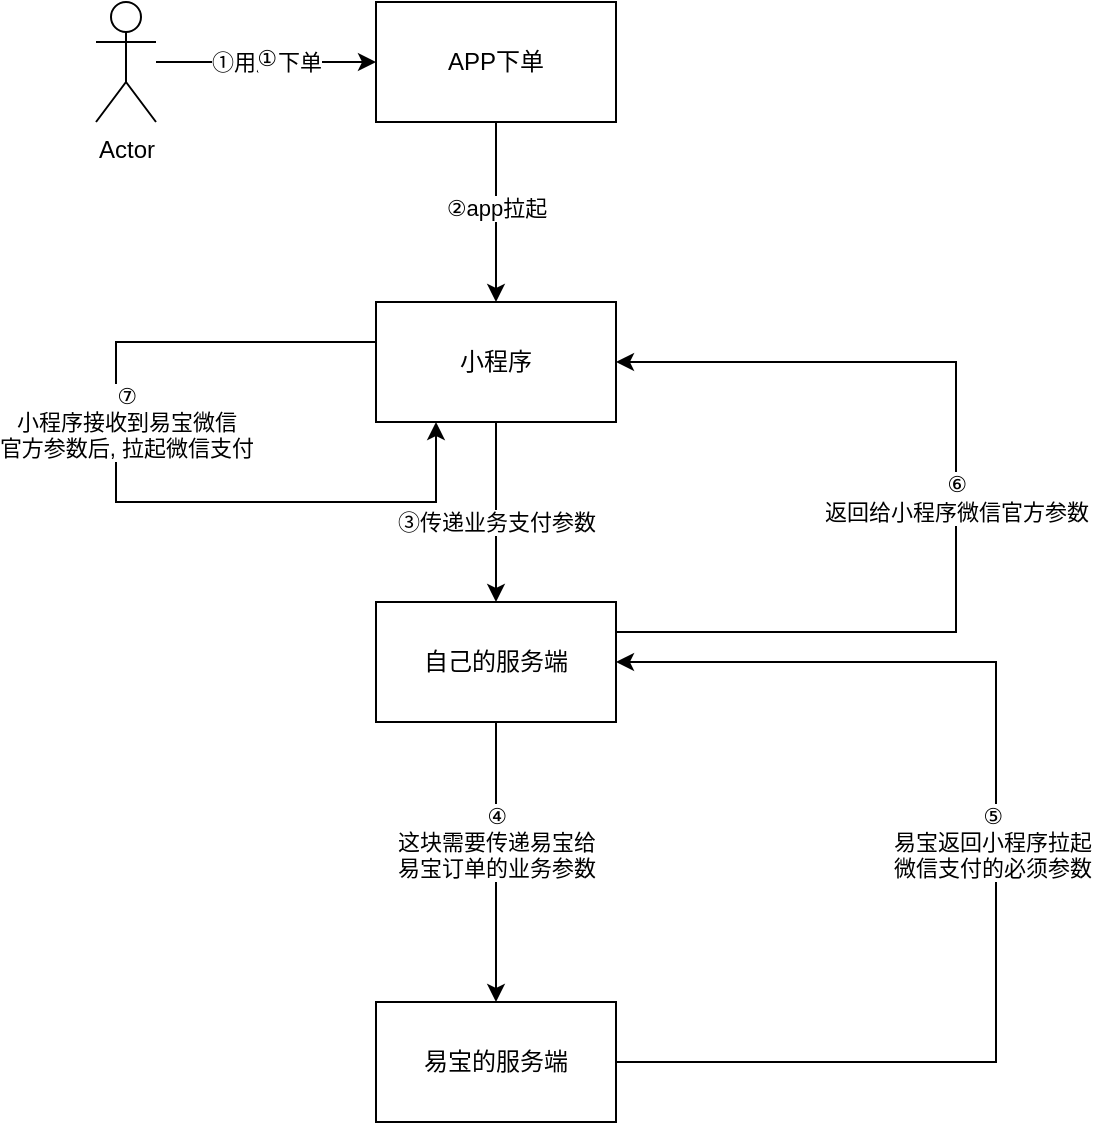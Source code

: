 <mxfile version="14.7.0" type="github">
  <diagram id="viAL2-5dLFXEBhLip2Gy" name="第 1 页">
    <mxGraphModel dx="946" dy="590" grid="1" gridSize="10" guides="1" tooltips="1" connect="1" arrows="1" fold="1" page="1" pageScale="1" pageWidth="827" pageHeight="1169" math="0" shadow="0">
      <root>
        <mxCell id="0" />
        <mxCell id="1" parent="0" />
        <mxCell id="Bczts5irdM7Vs1aImiYU-5" value="" style="edgeStyle=orthogonalEdgeStyle;rounded=0;orthogonalLoop=1;jettySize=auto;html=1;" edge="1" parent="1" source="Bczts5irdM7Vs1aImiYU-1" target="Bczts5irdM7Vs1aImiYU-4">
          <mxGeometry relative="1" as="geometry" />
        </mxCell>
        <mxCell id="Bczts5irdM7Vs1aImiYU-6" value="②app拉起" style="edgeLabel;html=1;align=center;verticalAlign=middle;resizable=0;points=[];" vertex="1" connectable="0" parent="Bczts5irdM7Vs1aImiYU-5">
          <mxGeometry x="-0.525" y="-1" relative="1" as="geometry">
            <mxPoint x="1" y="21" as="offset" />
          </mxGeometry>
        </mxCell>
        <mxCell id="Bczts5irdM7Vs1aImiYU-1" value="APP下单" style="rounded=0;whiteSpace=wrap;html=1;" vertex="1" parent="1">
          <mxGeometry x="320" y="120" width="120" height="60" as="geometry" />
        </mxCell>
        <mxCell id="Bczts5irdM7Vs1aImiYU-3" value="①用户下单" style="edgeStyle=orthogonalEdgeStyle;rounded=0;orthogonalLoop=1;jettySize=auto;html=1;" edge="1" parent="1" source="Bczts5irdM7Vs1aImiYU-2" target="Bczts5irdM7Vs1aImiYU-1">
          <mxGeometry relative="1" as="geometry" />
        </mxCell>
        <mxCell id="Bczts5irdM7Vs1aImiYU-17" value="①" style="edgeLabel;html=1;align=center;verticalAlign=middle;resizable=0;points=[];" connectable="0" vertex="1" parent="Bczts5irdM7Vs1aImiYU-3">
          <mxGeometry y="2" relative="1" as="geometry">
            <mxPoint as="offset" />
          </mxGeometry>
        </mxCell>
        <mxCell id="Bczts5irdM7Vs1aImiYU-2" value="Actor" style="shape=umlActor;verticalLabelPosition=bottom;verticalAlign=top;html=1;outlineConnect=0;" vertex="1" parent="1">
          <mxGeometry x="180" y="120" width="30" height="60" as="geometry" />
        </mxCell>
        <mxCell id="Bczts5irdM7Vs1aImiYU-8" value="" style="edgeStyle=orthogonalEdgeStyle;rounded=0;orthogonalLoop=1;jettySize=auto;html=1;" edge="1" parent="1" source="Bczts5irdM7Vs1aImiYU-4" target="Bczts5irdM7Vs1aImiYU-7">
          <mxGeometry relative="1" as="geometry" />
        </mxCell>
        <mxCell id="Bczts5irdM7Vs1aImiYU-18" value="③传递业务支付参数" style="edgeLabel;html=1;align=center;verticalAlign=middle;resizable=0;points=[];" vertex="1" connectable="0" parent="Bczts5irdM7Vs1aImiYU-8">
          <mxGeometry x="-0.178" y="1" relative="1" as="geometry">
            <mxPoint x="-1" y="13" as="offset" />
          </mxGeometry>
        </mxCell>
        <mxCell id="Bczts5irdM7Vs1aImiYU-4" value="小程序" style="whiteSpace=wrap;html=1;rounded=0;" vertex="1" parent="1">
          <mxGeometry x="320" y="270" width="120" height="60" as="geometry" />
        </mxCell>
        <mxCell id="Bczts5irdM7Vs1aImiYU-10" value="" style="edgeStyle=orthogonalEdgeStyle;rounded=0;orthogonalLoop=1;jettySize=auto;html=1;" edge="1" parent="1" source="Bczts5irdM7Vs1aImiYU-7" target="Bczts5irdM7Vs1aImiYU-9">
          <mxGeometry relative="1" as="geometry" />
        </mxCell>
        <mxCell id="Bczts5irdM7Vs1aImiYU-11" value="④&lt;br&gt;这块需要传递易宝给&lt;br&gt;易宝订单的业务参数" style="edgeLabel;html=1;align=center;verticalAlign=middle;resizable=0;points=[];" vertex="1" connectable="0" parent="Bczts5irdM7Vs1aImiYU-10">
          <mxGeometry x="-0.457" y="-1" relative="1" as="geometry">
            <mxPoint x="1" y="22" as="offset" />
          </mxGeometry>
        </mxCell>
        <mxCell id="Bczts5irdM7Vs1aImiYU-14" value="⑥&lt;br&gt;返回给小程序微信官方参数" style="edgeStyle=orthogonalEdgeStyle;rounded=0;orthogonalLoop=1;jettySize=auto;html=1;exitX=1;exitY=0.25;exitDx=0;exitDy=0;entryX=1;entryY=0.5;entryDx=0;entryDy=0;" edge="1" parent="1" source="Bczts5irdM7Vs1aImiYU-7" target="Bczts5irdM7Vs1aImiYU-4">
          <mxGeometry relative="1" as="geometry">
            <Array as="points">
              <mxPoint x="610" y="435" />
              <mxPoint x="610" y="300" />
            </Array>
          </mxGeometry>
        </mxCell>
        <mxCell id="Bczts5irdM7Vs1aImiYU-7" value="自己的服务端" style="whiteSpace=wrap;html=1;rounded=0;" vertex="1" parent="1">
          <mxGeometry x="320" y="420" width="120" height="60" as="geometry" />
        </mxCell>
        <mxCell id="Bczts5irdM7Vs1aImiYU-12" style="edgeStyle=orthogonalEdgeStyle;rounded=0;orthogonalLoop=1;jettySize=auto;html=1;exitX=1;exitY=0.5;exitDx=0;exitDy=0;entryX=1;entryY=0.5;entryDx=0;entryDy=0;" edge="1" parent="1" source="Bczts5irdM7Vs1aImiYU-9" target="Bczts5irdM7Vs1aImiYU-7">
          <mxGeometry relative="1" as="geometry">
            <mxPoint x="460" y="450" as="targetPoint" />
            <Array as="points">
              <mxPoint x="630" y="650" />
              <mxPoint x="630" y="450" />
            </Array>
          </mxGeometry>
        </mxCell>
        <mxCell id="Bczts5irdM7Vs1aImiYU-13" value="⑤&lt;br&gt;易宝返回小程序拉起&lt;br&gt;微信支付的必须参数" style="edgeLabel;html=1;align=center;verticalAlign=middle;resizable=0;points=[];" vertex="1" connectable="0" parent="Bczts5irdM7Vs1aImiYU-12">
          <mxGeometry x="0.035" y="2" relative="1" as="geometry">
            <mxPoint as="offset" />
          </mxGeometry>
        </mxCell>
        <mxCell id="Bczts5irdM7Vs1aImiYU-9" value="易宝的服务端" style="whiteSpace=wrap;html=1;rounded=0;" vertex="1" parent="1">
          <mxGeometry x="320" y="620" width="120" height="60" as="geometry" />
        </mxCell>
        <mxCell id="Bczts5irdM7Vs1aImiYU-15" style="edgeStyle=orthogonalEdgeStyle;rounded=0;orthogonalLoop=1;jettySize=auto;html=1;exitX=0;exitY=0.75;exitDx=0;exitDy=0;entryX=0.25;entryY=1;entryDx=0;entryDy=0;" edge="1" parent="1" source="Bczts5irdM7Vs1aImiYU-4" target="Bczts5irdM7Vs1aImiYU-4">
          <mxGeometry relative="1" as="geometry">
            <Array as="points">
              <mxPoint x="320" y="290" />
              <mxPoint x="190" y="290" />
              <mxPoint x="190" y="370" />
              <mxPoint x="350" y="370" />
            </Array>
          </mxGeometry>
        </mxCell>
        <mxCell id="Bczts5irdM7Vs1aImiYU-16" value="⑦&lt;br&gt;小程序接收到易宝微信&lt;br&gt;官方参数后, 拉起微信支付" style="edgeLabel;html=1;align=center;verticalAlign=middle;resizable=0;points=[];" vertex="1" connectable="0" parent="Bczts5irdM7Vs1aImiYU-15">
          <mxGeometry x="-0.2" y="1" relative="1" as="geometry">
            <mxPoint x="4" y="21" as="offset" />
          </mxGeometry>
        </mxCell>
      </root>
    </mxGraphModel>
  </diagram>
</mxfile>
